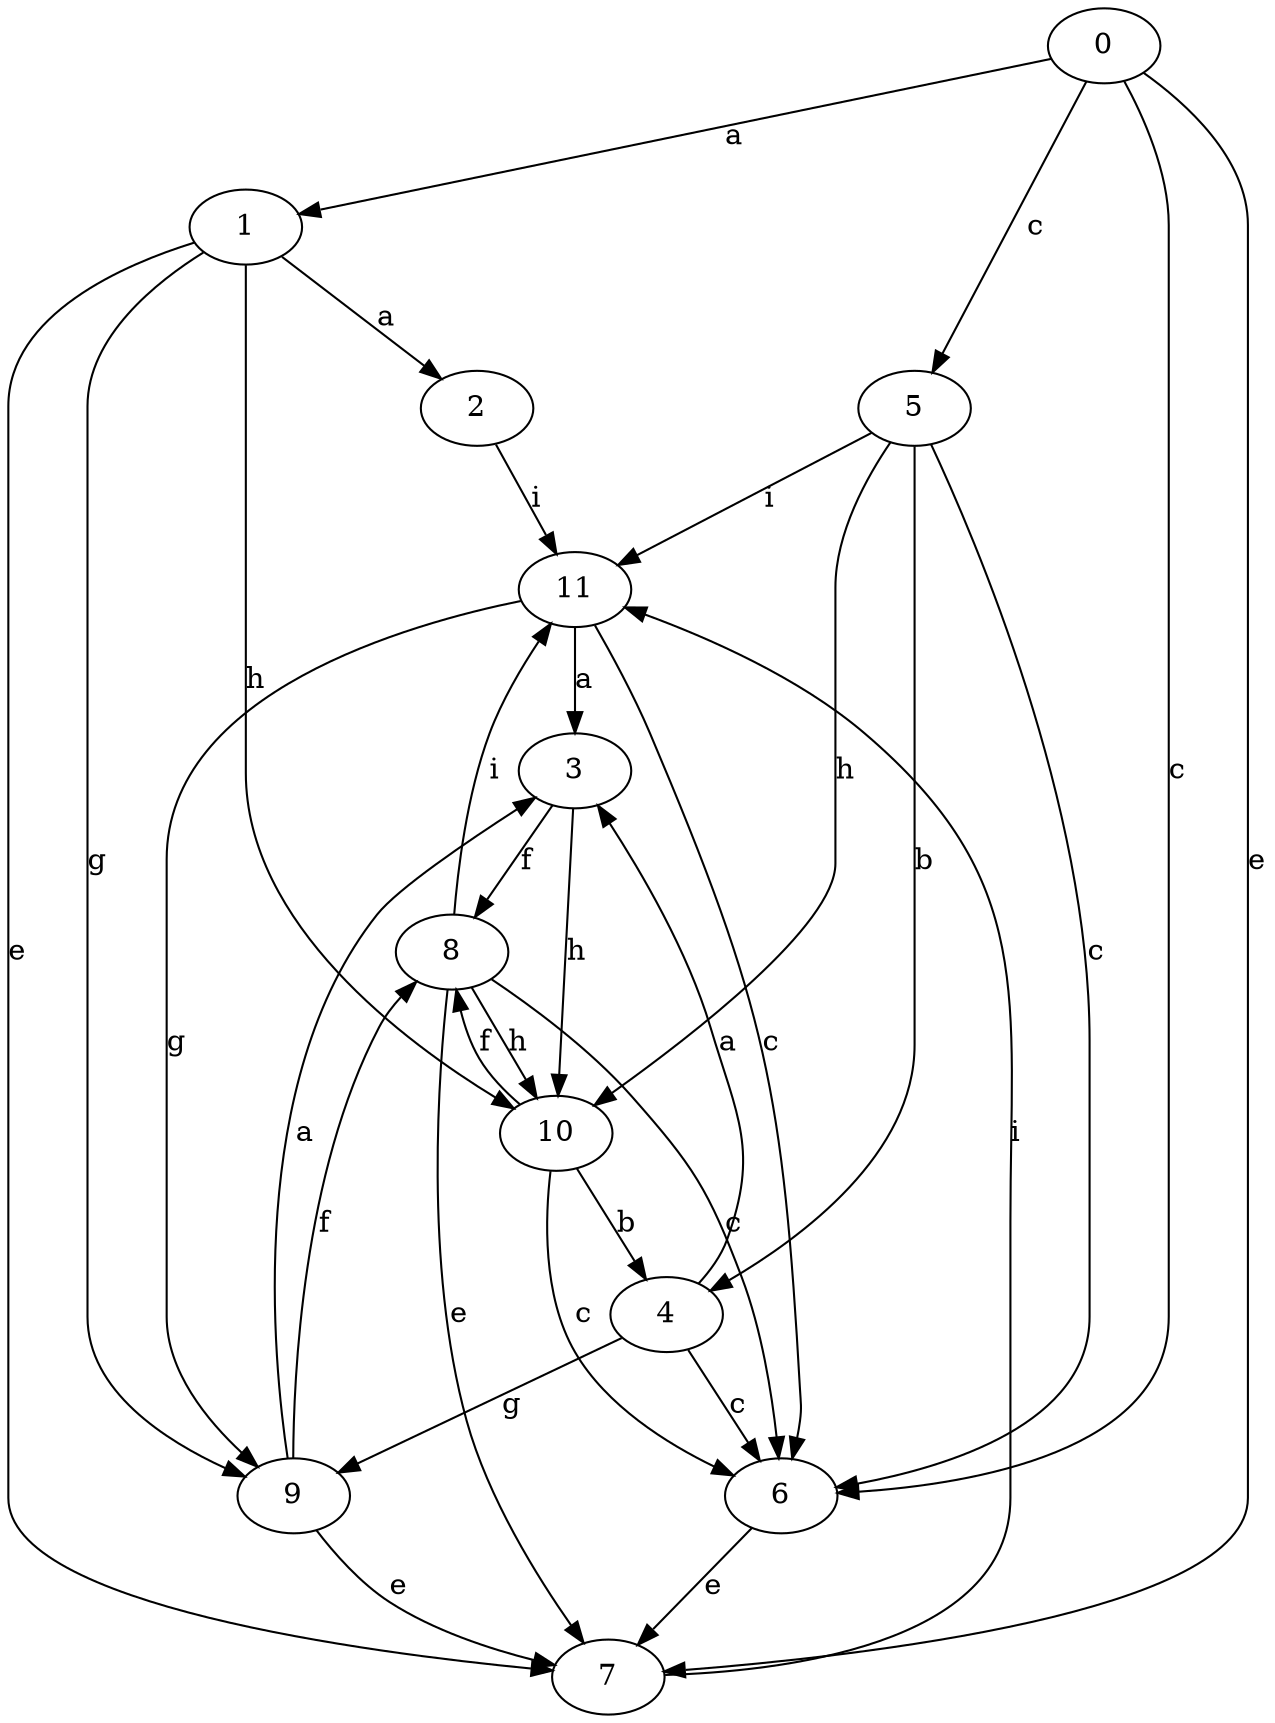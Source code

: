 strict digraph  {
1;
2;
3;
4;
5;
6;
7;
8;
0;
9;
10;
11;
1 -> 2  [label=a];
1 -> 7  [label=e];
1 -> 9  [label=g];
1 -> 10  [label=h];
2 -> 11  [label=i];
3 -> 8  [label=f];
3 -> 10  [label=h];
4 -> 3  [label=a];
4 -> 6  [label=c];
4 -> 9  [label=g];
5 -> 4  [label=b];
5 -> 6  [label=c];
5 -> 10  [label=h];
5 -> 11  [label=i];
6 -> 7  [label=e];
7 -> 11  [label=i];
8 -> 6  [label=c];
8 -> 7  [label=e];
8 -> 10  [label=h];
8 -> 11  [label=i];
0 -> 1  [label=a];
0 -> 5  [label=c];
0 -> 6  [label=c];
0 -> 7  [label=e];
9 -> 3  [label=a];
9 -> 7  [label=e];
9 -> 8  [label=f];
10 -> 4  [label=b];
10 -> 6  [label=c];
10 -> 8  [label=f];
11 -> 3  [label=a];
11 -> 6  [label=c];
11 -> 9  [label=g];
}
